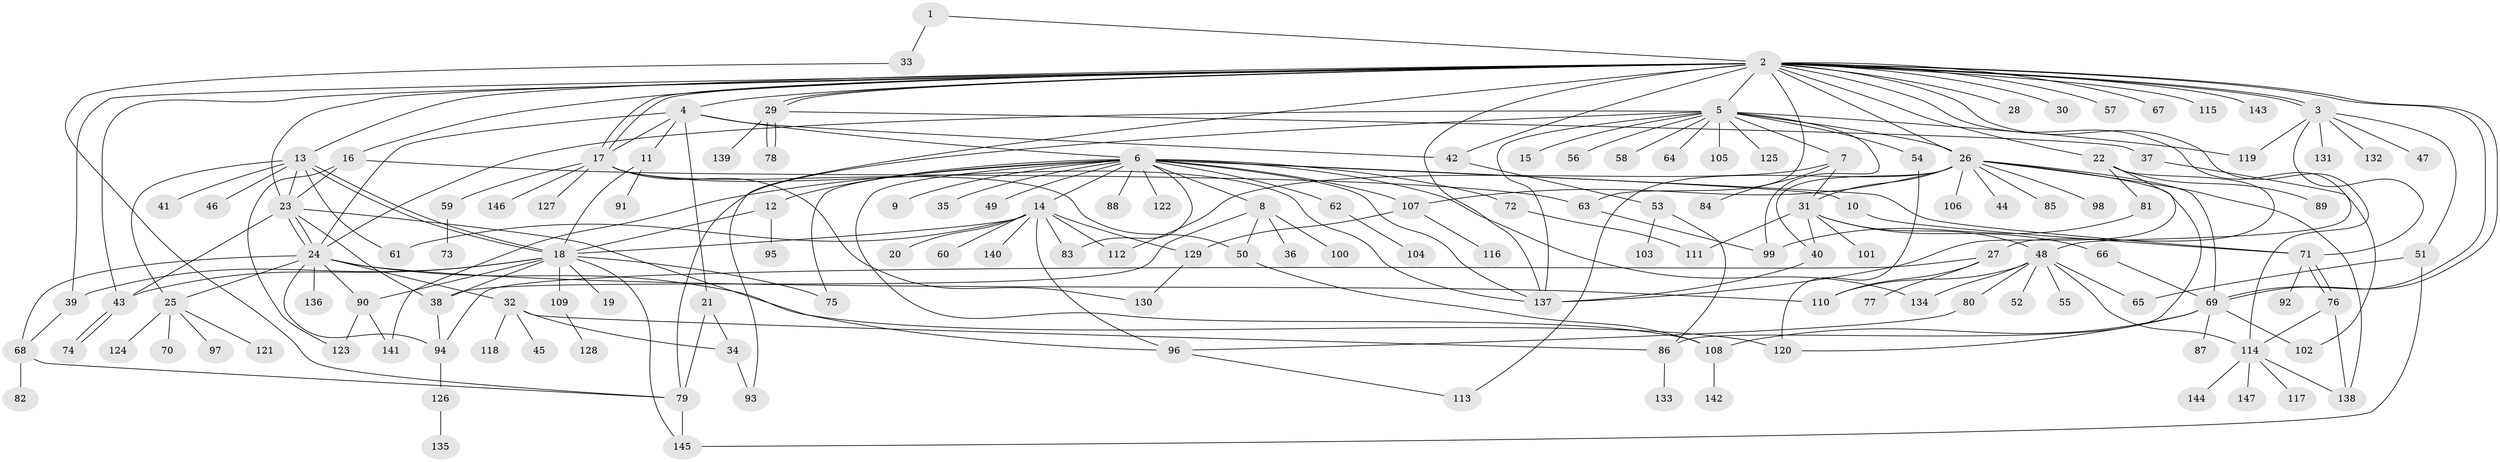 // coarse degree distribution, {50: 0.017241379310344827, 4: 0.1206896551724138, 1: 0.4482758620689655, 2: 0.27586206896551724, 11: 0.017241379310344827, 7: 0.017241379310344827, 5: 0.017241379310344827, 3: 0.08620689655172414}
// Generated by graph-tools (version 1.1) at 2025/17/03/04/25 18:17:59]
// undirected, 147 vertices, 227 edges
graph export_dot {
graph [start="1"]
  node [color=gray90,style=filled];
  1;
  2;
  3;
  4;
  5;
  6;
  7;
  8;
  9;
  10;
  11;
  12;
  13;
  14;
  15;
  16;
  17;
  18;
  19;
  20;
  21;
  22;
  23;
  24;
  25;
  26;
  27;
  28;
  29;
  30;
  31;
  32;
  33;
  34;
  35;
  36;
  37;
  38;
  39;
  40;
  41;
  42;
  43;
  44;
  45;
  46;
  47;
  48;
  49;
  50;
  51;
  52;
  53;
  54;
  55;
  56;
  57;
  58;
  59;
  60;
  61;
  62;
  63;
  64;
  65;
  66;
  67;
  68;
  69;
  70;
  71;
  72;
  73;
  74;
  75;
  76;
  77;
  78;
  79;
  80;
  81;
  82;
  83;
  84;
  85;
  86;
  87;
  88;
  89;
  90;
  91;
  92;
  93;
  94;
  95;
  96;
  97;
  98;
  99;
  100;
  101;
  102;
  103;
  104;
  105;
  106;
  107;
  108;
  109;
  110;
  111;
  112;
  113;
  114;
  115;
  116;
  117;
  118;
  119;
  120;
  121;
  122;
  123;
  124;
  125;
  126;
  127;
  128;
  129;
  130;
  131;
  132;
  133;
  134;
  135;
  136;
  137;
  138;
  139;
  140;
  141;
  142;
  143;
  144;
  145;
  146;
  147;
  1 -- 2;
  1 -- 33;
  2 -- 3;
  2 -- 3;
  2 -- 4;
  2 -- 5;
  2 -- 13;
  2 -- 16;
  2 -- 17;
  2 -- 17;
  2 -- 22;
  2 -- 23;
  2 -- 26;
  2 -- 28;
  2 -- 29;
  2 -- 29;
  2 -- 30;
  2 -- 39;
  2 -- 42;
  2 -- 43;
  2 -- 48;
  2 -- 57;
  2 -- 63;
  2 -- 67;
  2 -- 69;
  2 -- 69;
  2 -- 93;
  2 -- 114;
  2 -- 115;
  2 -- 137;
  2 -- 143;
  3 -- 47;
  3 -- 51;
  3 -- 71;
  3 -- 119;
  3 -- 131;
  3 -- 132;
  4 -- 6;
  4 -- 11;
  4 -- 17;
  4 -- 21;
  4 -- 24;
  4 -- 42;
  5 -- 7;
  5 -- 15;
  5 -- 24;
  5 -- 26;
  5 -- 54;
  5 -- 56;
  5 -- 58;
  5 -- 64;
  5 -- 79;
  5 -- 99;
  5 -- 105;
  5 -- 119;
  5 -- 125;
  5 -- 137;
  6 -- 8;
  6 -- 9;
  6 -- 10;
  6 -- 12;
  6 -- 14;
  6 -- 35;
  6 -- 49;
  6 -- 62;
  6 -- 71;
  6 -- 72;
  6 -- 75;
  6 -- 83;
  6 -- 88;
  6 -- 107;
  6 -- 108;
  6 -- 122;
  6 -- 134;
  6 -- 137;
  6 -- 141;
  7 -- 31;
  7 -- 84;
  7 -- 112;
  8 -- 36;
  8 -- 38;
  8 -- 50;
  8 -- 100;
  10 -- 71;
  11 -- 18;
  11 -- 91;
  12 -- 18;
  12 -- 95;
  13 -- 18;
  13 -- 18;
  13 -- 23;
  13 -- 25;
  13 -- 41;
  13 -- 46;
  13 -- 61;
  14 -- 18;
  14 -- 20;
  14 -- 60;
  14 -- 61;
  14 -- 83;
  14 -- 96;
  14 -- 112;
  14 -- 129;
  14 -- 140;
  16 -- 23;
  16 -- 63;
  16 -- 123;
  17 -- 50;
  17 -- 59;
  17 -- 127;
  17 -- 130;
  17 -- 137;
  17 -- 146;
  18 -- 19;
  18 -- 38;
  18 -- 39;
  18 -- 43;
  18 -- 75;
  18 -- 90;
  18 -- 109;
  18 -- 145;
  21 -- 34;
  21 -- 79;
  22 -- 27;
  22 -- 81;
  22 -- 89;
  22 -- 137;
  23 -- 24;
  23 -- 24;
  23 -- 38;
  23 -- 43;
  23 -- 96;
  24 -- 25;
  24 -- 32;
  24 -- 68;
  24 -- 90;
  24 -- 94;
  24 -- 110;
  24 -- 120;
  24 -- 136;
  25 -- 70;
  25 -- 97;
  25 -- 121;
  25 -- 124;
  26 -- 31;
  26 -- 40;
  26 -- 44;
  26 -- 69;
  26 -- 85;
  26 -- 86;
  26 -- 98;
  26 -- 106;
  26 -- 107;
  26 -- 113;
  26 -- 138;
  27 -- 77;
  27 -- 94;
  27 -- 110;
  29 -- 37;
  29 -- 78;
  29 -- 78;
  29 -- 139;
  31 -- 40;
  31 -- 48;
  31 -- 66;
  31 -- 101;
  31 -- 111;
  32 -- 34;
  32 -- 45;
  32 -- 86;
  32 -- 118;
  33 -- 79;
  34 -- 93;
  37 -- 102;
  38 -- 94;
  39 -- 68;
  40 -- 137;
  42 -- 53;
  43 -- 74;
  43 -- 74;
  48 -- 52;
  48 -- 55;
  48 -- 65;
  48 -- 80;
  48 -- 110;
  48 -- 114;
  48 -- 134;
  50 -- 108;
  51 -- 65;
  51 -- 145;
  53 -- 86;
  53 -- 103;
  54 -- 120;
  59 -- 73;
  62 -- 104;
  63 -- 99;
  66 -- 69;
  68 -- 79;
  68 -- 82;
  69 -- 87;
  69 -- 102;
  69 -- 108;
  69 -- 120;
  71 -- 76;
  71 -- 76;
  71 -- 92;
  72 -- 111;
  76 -- 114;
  76 -- 138;
  79 -- 145;
  80 -- 96;
  81 -- 99;
  86 -- 133;
  90 -- 123;
  90 -- 141;
  94 -- 126;
  96 -- 113;
  107 -- 116;
  107 -- 129;
  108 -- 142;
  109 -- 128;
  114 -- 117;
  114 -- 138;
  114 -- 144;
  114 -- 147;
  126 -- 135;
  129 -- 130;
}
